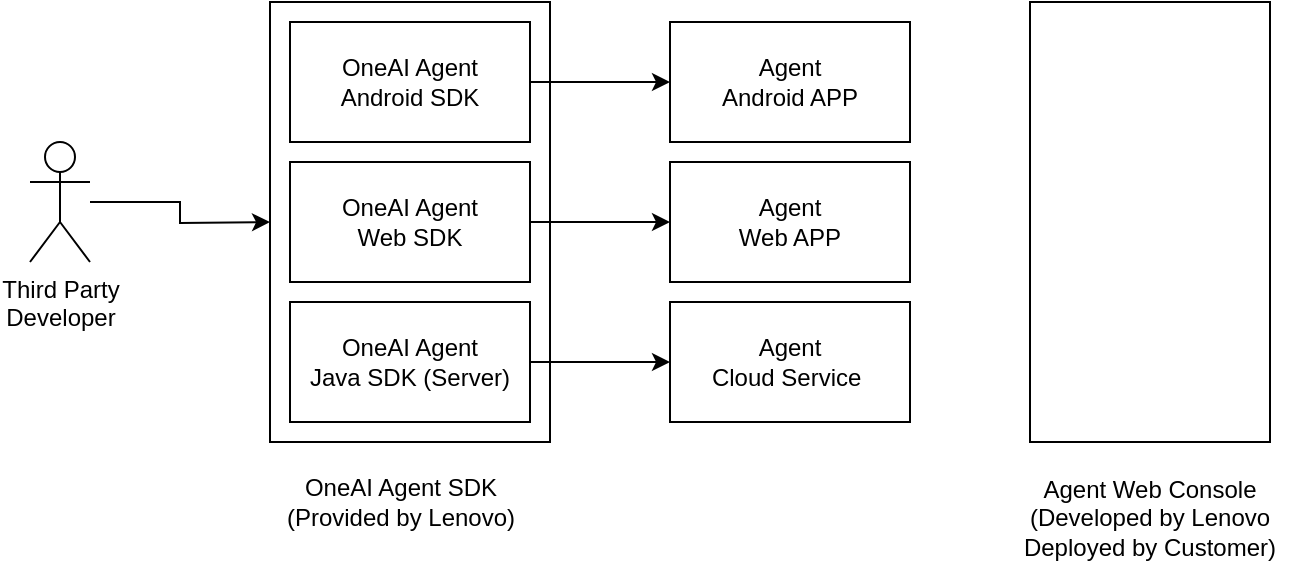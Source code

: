 <mxfile version="26.0.16">
  <diagram name="第 1 页" id="W0kXBr5hlKFuQC5i3IID">
    <mxGraphModel dx="794" dy="627" grid="1" gridSize="10" guides="1" tooltips="1" connect="1" arrows="1" fold="1" page="1" pageScale="1" pageWidth="827" pageHeight="1169" math="0" shadow="0">
      <root>
        <mxCell id="0" />
        <mxCell id="1" parent="0" />
        <mxCell id="KBkqvCD7Zq2VlPxnjp2A-1" value="" style="rounded=0;whiteSpace=wrap;html=1;" vertex="1" parent="1">
          <mxGeometry x="220" y="130" width="140" height="220" as="geometry" />
        </mxCell>
        <mxCell id="KBkqvCD7Zq2VlPxnjp2A-18" value="" style="edgeStyle=orthogonalEdgeStyle;rounded=0;orthogonalLoop=1;jettySize=auto;html=1;" edge="1" parent="1" source="KBkqvCD7Zq2VlPxnjp2A-3">
          <mxGeometry relative="1" as="geometry">
            <mxPoint x="220" y="240" as="targetPoint" />
          </mxGeometry>
        </mxCell>
        <mxCell id="KBkqvCD7Zq2VlPxnjp2A-3" value="Third Party&lt;br&gt;Developer" style="shape=umlActor;verticalLabelPosition=bottom;verticalAlign=top;html=1;outlineConnect=0;" vertex="1" parent="1">
          <mxGeometry x="100" y="200" width="30" height="60" as="geometry" />
        </mxCell>
        <mxCell id="KBkqvCD7Zq2VlPxnjp2A-12" style="edgeStyle=orthogonalEdgeStyle;rounded=0;orthogonalLoop=1;jettySize=auto;html=1;exitX=1;exitY=0.5;exitDx=0;exitDy=0;entryX=0;entryY=0.5;entryDx=0;entryDy=0;" edge="1" parent="1" source="KBkqvCD7Zq2VlPxnjp2A-5" target="KBkqvCD7Zq2VlPxnjp2A-8">
          <mxGeometry relative="1" as="geometry" />
        </mxCell>
        <mxCell id="KBkqvCD7Zq2VlPxnjp2A-5" value="OneAI Agent&lt;div&gt;Android SDK&lt;/div&gt;" style="rounded=0;whiteSpace=wrap;html=1;" vertex="1" parent="1">
          <mxGeometry x="230" y="140" width="120" height="60" as="geometry" />
        </mxCell>
        <mxCell id="KBkqvCD7Zq2VlPxnjp2A-6" value="OneAI Agent&lt;br&gt;Web SDK" style="rounded=0;whiteSpace=wrap;html=1;" vertex="1" parent="1">
          <mxGeometry x="230" y="210" width="120" height="60" as="geometry" />
        </mxCell>
        <mxCell id="KBkqvCD7Zq2VlPxnjp2A-7" value="&lt;div&gt;OneAI Agent&lt;/div&gt;Java SDK (Server)" style="rounded=0;whiteSpace=wrap;html=1;" vertex="1" parent="1">
          <mxGeometry x="230" y="280" width="120" height="60" as="geometry" />
        </mxCell>
        <mxCell id="KBkqvCD7Zq2VlPxnjp2A-8" value="Agent&lt;div&gt;Android APP&lt;/div&gt;" style="rounded=0;whiteSpace=wrap;html=1;" vertex="1" parent="1">
          <mxGeometry x="420" y="140" width="120" height="60" as="geometry" />
        </mxCell>
        <mxCell id="KBkqvCD7Zq2VlPxnjp2A-9" value="&lt;div&gt;Agent&lt;/div&gt;Web APP" style="rounded=0;whiteSpace=wrap;html=1;" vertex="1" parent="1">
          <mxGeometry x="420" y="210" width="120" height="60" as="geometry" />
        </mxCell>
        <mxCell id="KBkqvCD7Zq2VlPxnjp2A-10" value="&lt;div&gt;Agent&lt;/div&gt;Cloud Service&amp;nbsp;" style="rounded=0;whiteSpace=wrap;html=1;" vertex="1" parent="1">
          <mxGeometry x="420" y="280" width="120" height="60" as="geometry" />
        </mxCell>
        <mxCell id="KBkqvCD7Zq2VlPxnjp2A-13" style="edgeStyle=orthogonalEdgeStyle;rounded=0;orthogonalLoop=1;jettySize=auto;html=1;exitX=1;exitY=0.5;exitDx=0;exitDy=0;" edge="1" parent="1" source="KBkqvCD7Zq2VlPxnjp2A-6">
          <mxGeometry relative="1" as="geometry">
            <mxPoint x="360" y="180" as="sourcePoint" />
            <mxPoint x="420" y="240" as="targetPoint" />
          </mxGeometry>
        </mxCell>
        <mxCell id="KBkqvCD7Zq2VlPxnjp2A-14" style="edgeStyle=orthogonalEdgeStyle;rounded=0;orthogonalLoop=1;jettySize=auto;html=1;exitX=1;exitY=0.5;exitDx=0;exitDy=0;entryX=0;entryY=0.5;entryDx=0;entryDy=0;" edge="1" parent="1" source="KBkqvCD7Zq2VlPxnjp2A-7" target="KBkqvCD7Zq2VlPxnjp2A-10">
          <mxGeometry relative="1" as="geometry">
            <mxPoint x="360" y="250" as="sourcePoint" />
            <mxPoint x="430" y="250" as="targetPoint" />
          </mxGeometry>
        </mxCell>
        <mxCell id="KBkqvCD7Zq2VlPxnjp2A-15" value="OneAI Agent SDK&lt;div&gt;(Provided by Lenovo)&lt;/div&gt;" style="text;html=1;align=center;verticalAlign=middle;whiteSpace=wrap;rounded=0;" vertex="1" parent="1">
          <mxGeometry x="220" y="360" width="131" height="40" as="geometry" />
        </mxCell>
        <mxCell id="KBkqvCD7Zq2VlPxnjp2A-19" value="" style="rounded=0;whiteSpace=wrap;html=1;" vertex="1" parent="1">
          <mxGeometry x="600" y="130" width="120" height="220" as="geometry" />
        </mxCell>
        <mxCell id="KBkqvCD7Zq2VlPxnjp2A-20" value="Agent Web Console&lt;div&gt;(Developed by Lenovo&lt;/div&gt;&lt;div&gt;Deployed by Customer)&lt;/div&gt;" style="text;html=1;align=center;verticalAlign=middle;whiteSpace=wrap;rounded=0;" vertex="1" parent="1">
          <mxGeometry x="590" y="360" width="140" height="55" as="geometry" />
        </mxCell>
      </root>
    </mxGraphModel>
  </diagram>
</mxfile>
